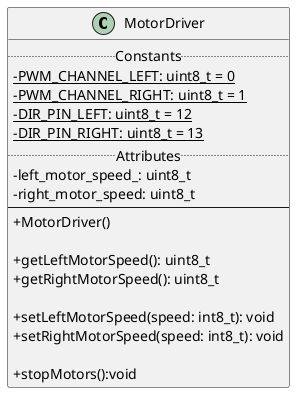 @startuml
skinparam classAttributeIconSize 0
skinparam classFontColor Black
skinparam classAttributeFontColor Black
skinparam classMethodFontColor Black

left to right direction

class MotorDriver {
  .. Constants ..
  - {static} PWM_CHANNEL_LEFT: uint8_t = 0
  - {static} PWM_CHANNEL_RIGHT: uint8_t = 1
  - {static} DIR_PIN_LEFT: uint8_t = 12
  - {static} DIR_PIN_RIGHT: uint8_t = 13
  .. Attributes ..
  - left_motor_speed_: uint8_t
  - right_motor_speed: uint8_t
  --
  + MotorDriver()

  + getLeftMotorSpeed(): uint8_t
  + getRightMotorSpeed(): uint8_t

  + setLeftMotorSpeed(speed: int8_t): void
  + setRightMotorSpeed(speed: int8_t): void

  + stopMotors():void
}

@enduml
